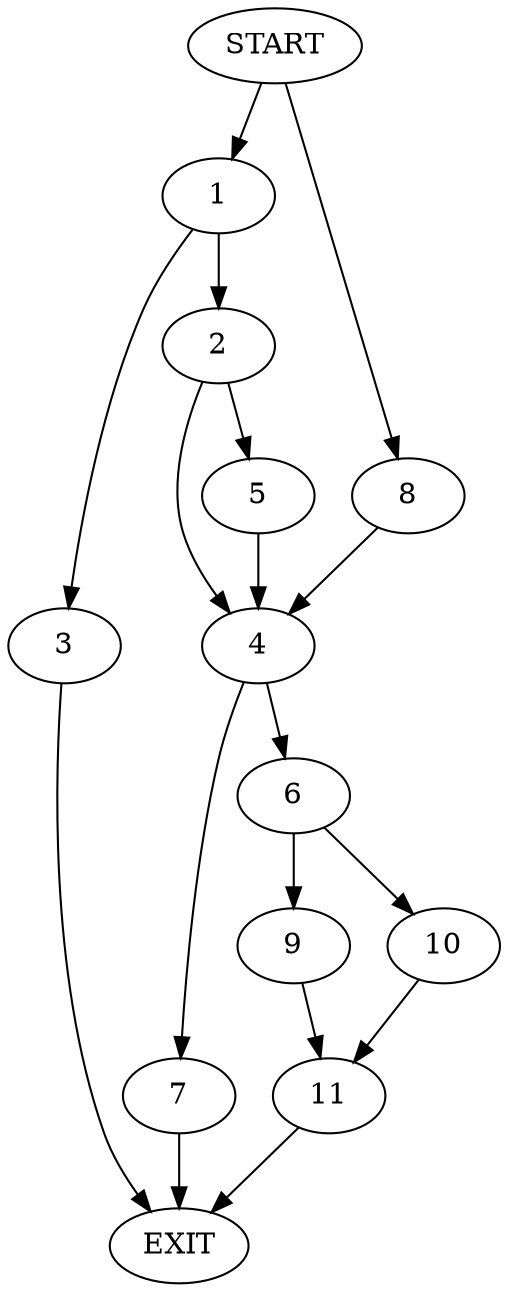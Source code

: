 digraph {
0 [label="START"]
12 [label="EXIT"]
0 -> 1
1 -> 2
1 -> 3
3 -> 12
2 -> 4
2 -> 5
5 -> 4
4 -> 6
4 -> 7
0 -> 8
8 -> 4
6 -> 9
6 -> 10
7 -> 12
9 -> 11
10 -> 11
11 -> 12
}
